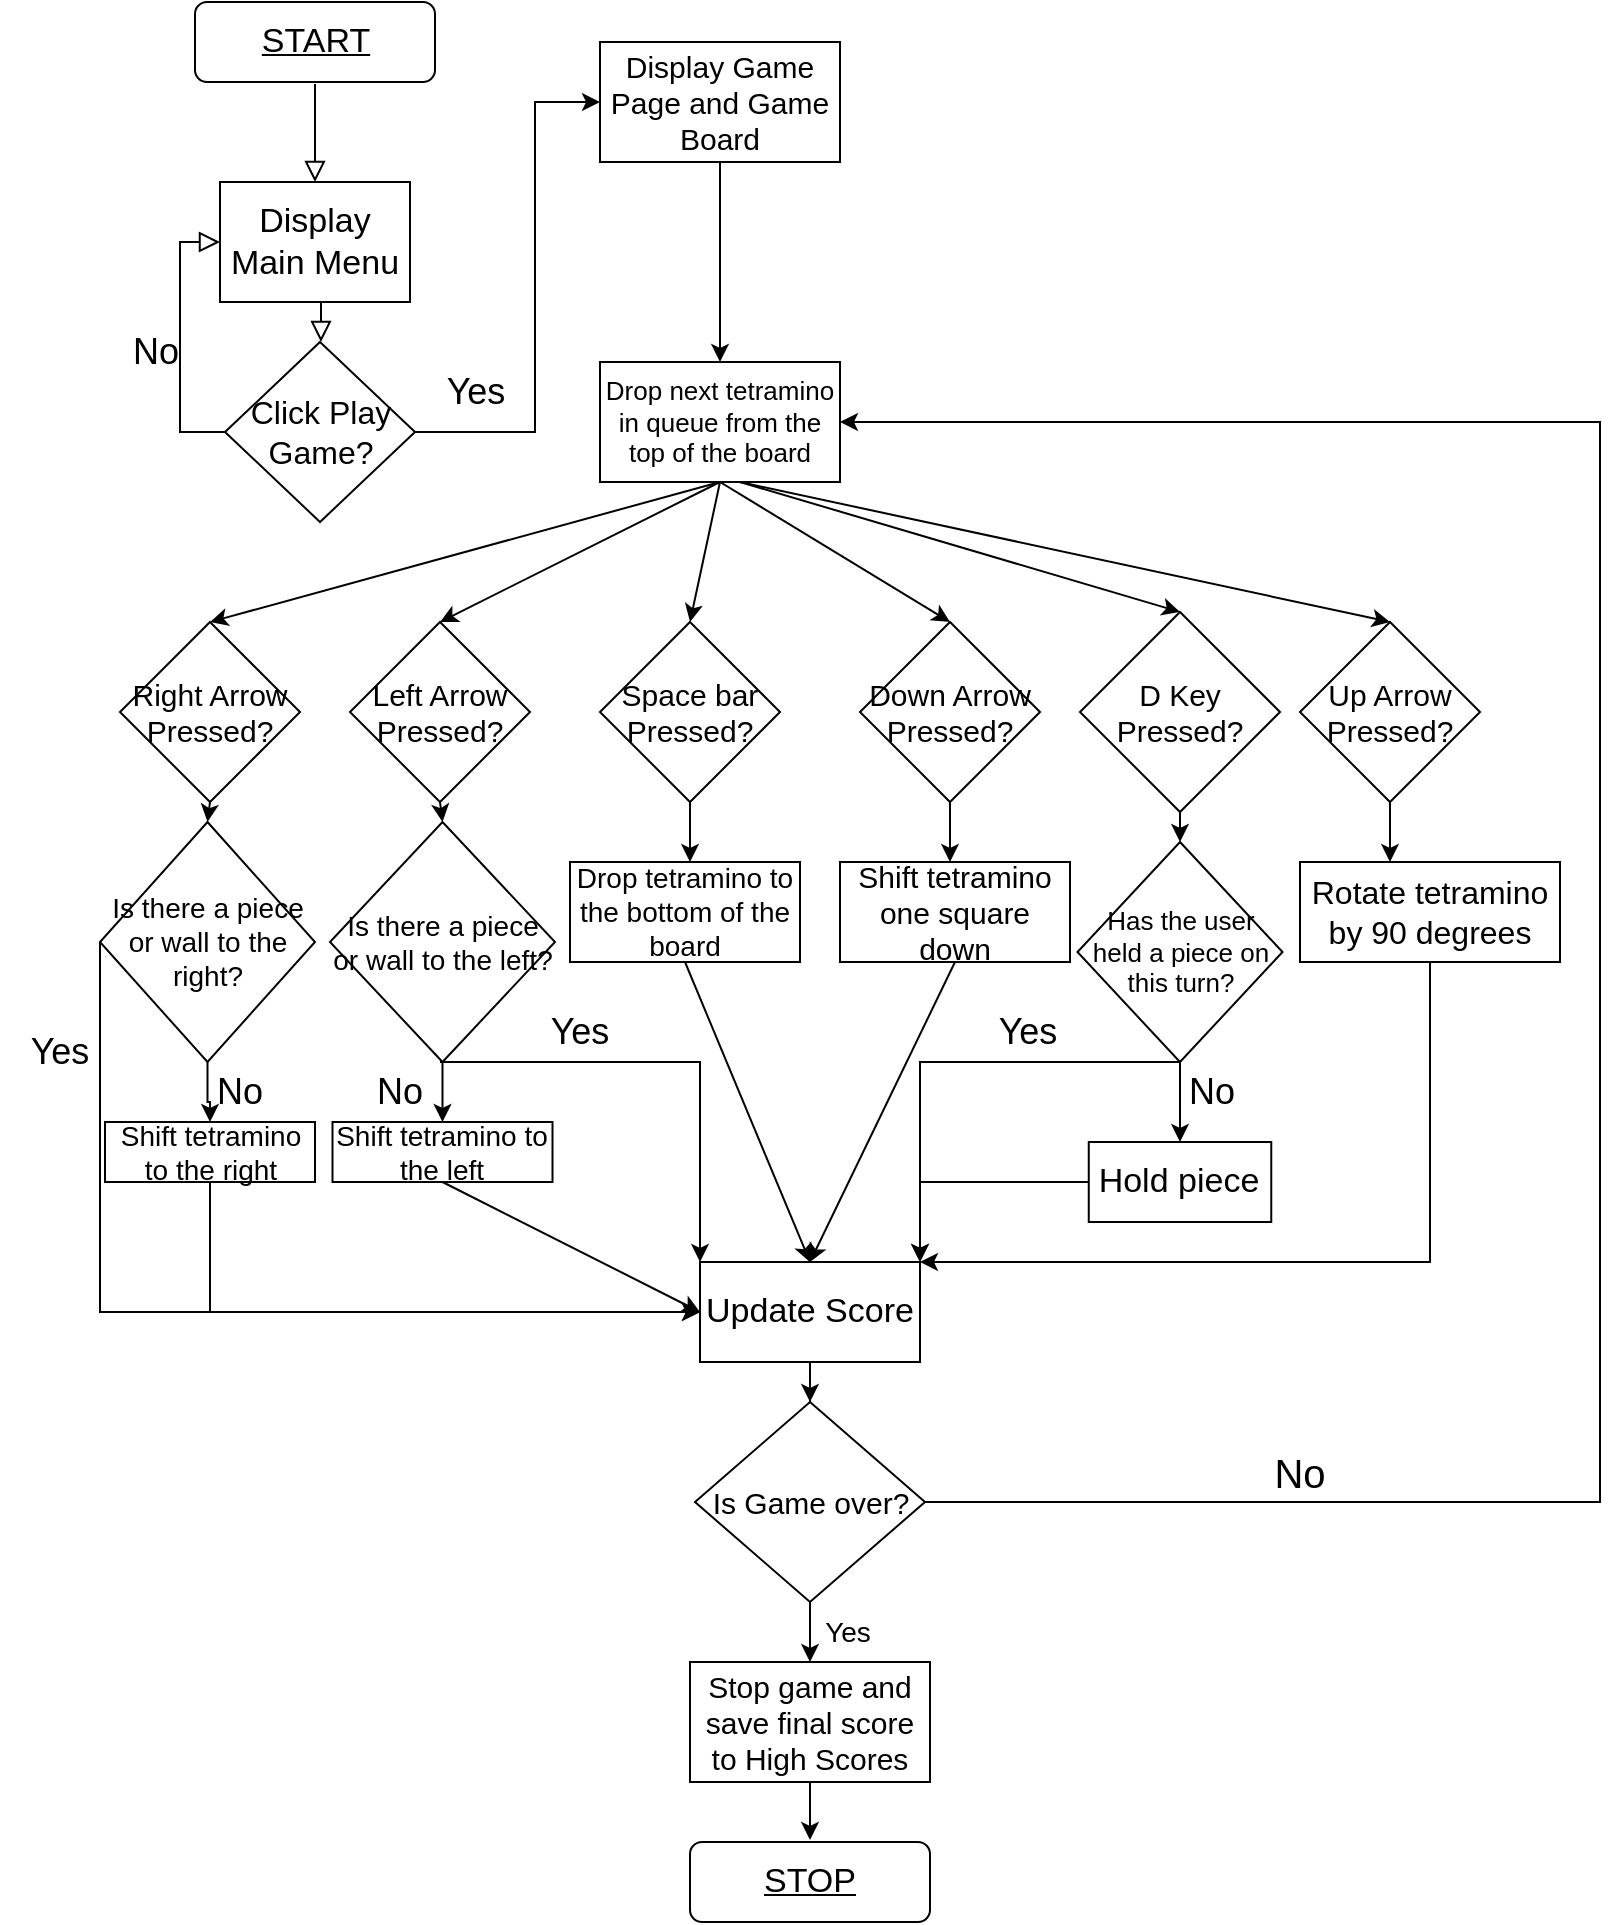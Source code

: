 <mxfile version="17.4.0" type="github">
  <diagram id="C5RBs43oDa-KdzZeNtuy" name="Page-1">
    <mxGraphModel dx="2529" dy="945" grid="1" gridSize="10" guides="1" tooltips="1" connect="1" arrows="1" fold="1" page="1" pageScale="1" pageWidth="827" pageHeight="1169" math="0" shadow="0">
      <root>
        <mxCell id="WIyWlLk6GJQsqaUBKTNV-0" />
        <mxCell id="WIyWlLk6GJQsqaUBKTNV-1" parent="WIyWlLk6GJQsqaUBKTNV-0" />
        <mxCell id="WIyWlLk6GJQsqaUBKTNV-2" value="" style="rounded=0;html=1;jettySize=auto;orthogonalLoop=1;fontSize=11;endArrow=block;endFill=0;endSize=8;strokeWidth=1;shadow=0;labelBackgroundColor=none;edgeStyle=orthogonalEdgeStyle;" parent="WIyWlLk6GJQsqaUBKTNV-1" source="WIyWlLk6GJQsqaUBKTNV-3" edge="1">
          <mxGeometry relative="1" as="geometry">
            <mxPoint x="147.5" y="170" as="targetPoint" />
          </mxGeometry>
        </mxCell>
        <mxCell id="WIyWlLk6GJQsqaUBKTNV-3" value="START" style="rounded=1;whiteSpace=wrap;html=1;fontSize=17;glass=0;strokeWidth=1;shadow=0;perimeterSpacing=1;labelBackgroundColor=none;fontStyle=4" parent="WIyWlLk6GJQsqaUBKTNV-1" vertex="1">
          <mxGeometry x="87.5" y="80" width="120" height="40" as="geometry" />
        </mxCell>
        <mxCell id="WIyWlLk6GJQsqaUBKTNV-7" value="Display Main Menu" style="rounded=0;whiteSpace=wrap;html=1;fontSize=17;glass=0;strokeWidth=1;shadow=0;" parent="WIyWlLk6GJQsqaUBKTNV-1" vertex="1">
          <mxGeometry x="100" y="170" width="95" height="60" as="geometry" />
        </mxCell>
        <mxCell id="W9i5GesQ2tfGDDkS3lG0-0" value="&lt;font style=&quot;font-size: 16px;&quot;&gt;Click Play Game?&lt;/font&gt;" style="rhombus;whiteSpace=wrap;html=1;rounded=0;labelBackgroundColor=none;fontSize=16;" parent="WIyWlLk6GJQsqaUBKTNV-1" vertex="1">
          <mxGeometry x="102.5" y="250" width="95" height="90" as="geometry" />
        </mxCell>
        <mxCell id="W9i5GesQ2tfGDDkS3lG0-1" value="" style="rounded=0;html=1;jettySize=auto;orthogonalLoop=1;fontSize=11;endArrow=block;endFill=0;endSize=8;strokeWidth=1;shadow=0;labelBackgroundColor=none;edgeStyle=orthogonalEdgeStyle;entryX=0.5;entryY=0;entryDx=0;entryDy=0;" parent="WIyWlLk6GJQsqaUBKTNV-1" target="W9i5GesQ2tfGDDkS3lG0-0" edge="1">
          <mxGeometry relative="1" as="geometry">
            <mxPoint x="147.5" y="230" as="sourcePoint" />
            <mxPoint x="157.5" y="180" as="targetPoint" />
            <Array as="points">
              <mxPoint x="150.5" y="230" />
              <mxPoint x="150.5" y="250" />
              <mxPoint x="150.5" y="250" />
            </Array>
          </mxGeometry>
        </mxCell>
        <mxCell id="W9i5GesQ2tfGDDkS3lG0-2" value="" style="rounded=0;html=1;jettySize=auto;orthogonalLoop=1;fontSize=11;endArrow=block;endFill=0;endSize=8;strokeWidth=1;shadow=0;labelBackgroundColor=none;edgeStyle=orthogonalEdgeStyle;entryX=0;entryY=0.5;entryDx=0;entryDy=0;exitX=0;exitY=0.5;exitDx=0;exitDy=0;" parent="WIyWlLk6GJQsqaUBKTNV-1" source="W9i5GesQ2tfGDDkS3lG0-0" target="WIyWlLk6GJQsqaUBKTNV-7" edge="1">
          <mxGeometry relative="1" as="geometry">
            <mxPoint x="167.5" y="141" as="sourcePoint" />
            <mxPoint x="167.5" y="190" as="targetPoint" />
          </mxGeometry>
        </mxCell>
        <mxCell id="W9i5GesQ2tfGDDkS3lG0-4" value="No" style="text;html=1;strokeColor=none;fillColor=none;align=center;verticalAlign=middle;whiteSpace=wrap;rounded=0;labelBackgroundColor=none;fontSize=18;" parent="WIyWlLk6GJQsqaUBKTNV-1" vertex="1">
          <mxGeometry x="37.5" y="240" width="60" height="30" as="geometry" />
        </mxCell>
        <mxCell id="qoW1I6F26mte4N36F8aH-4" value="Drop next tetramino in queue from the top of the board" style="rounded=0;whiteSpace=wrap;html=1;labelBackgroundColor=none;fontSize=13;" parent="WIyWlLk6GJQsqaUBKTNV-1" vertex="1">
          <mxGeometry x="290" y="260" width="120" height="60" as="geometry" />
        </mxCell>
        <mxCell id="g5UicYCo-fZH8GxGPrzt-4" value="" style="endArrow=classic;html=1;rounded=0;exitX=0.5;exitY=1;exitDx=0;exitDy=0;entryX=0.5;entryY=0;entryDx=0;entryDy=0;" edge="1" parent="WIyWlLk6GJQsqaUBKTNV-1" source="qoW1I6F26mte4N36F8aH-4" target="g5UicYCo-fZH8GxGPrzt-11">
          <mxGeometry width="50" height="50" relative="1" as="geometry">
            <mxPoint x="390" y="370" as="sourcePoint" />
            <mxPoint x="115" y="370" as="targetPoint" />
          </mxGeometry>
        </mxCell>
        <mxCell id="g5UicYCo-fZH8GxGPrzt-5" value="" style="endArrow=classic;html=1;rounded=0;exitX=0.5;exitY=1;exitDx=0;exitDy=0;entryX=0.5;entryY=0;entryDx=0;entryDy=0;" edge="1" parent="WIyWlLk6GJQsqaUBKTNV-1" source="qoW1I6F26mte4N36F8aH-4" target="g5UicYCo-fZH8GxGPrzt-12">
          <mxGeometry width="50" height="50" relative="1" as="geometry">
            <mxPoint x="370" y="330" as="sourcePoint" />
            <mxPoint x="230" y="370" as="targetPoint" />
          </mxGeometry>
        </mxCell>
        <mxCell id="g5UicYCo-fZH8GxGPrzt-6" value="" style="endArrow=classic;html=1;rounded=0;exitX=0.5;exitY=1;exitDx=0;exitDy=0;entryX=0.5;entryY=0;entryDx=0;entryDy=0;" edge="1" parent="WIyWlLk6GJQsqaUBKTNV-1" source="qoW1I6F26mte4N36F8aH-4" target="g5UicYCo-fZH8GxGPrzt-13">
          <mxGeometry width="50" height="50" relative="1" as="geometry">
            <mxPoint x="370" y="330" as="sourcePoint" />
            <mxPoint x="330" y="390" as="targetPoint" />
          </mxGeometry>
        </mxCell>
        <mxCell id="g5UicYCo-fZH8GxGPrzt-7" value="" style="endArrow=classic;html=1;rounded=0;exitX=0.5;exitY=1;exitDx=0;exitDy=0;entryX=0.5;entryY=0;entryDx=0;entryDy=0;" edge="1" parent="WIyWlLk6GJQsqaUBKTNV-1" source="qoW1I6F26mte4N36F8aH-4" target="g5UicYCo-fZH8GxGPrzt-14">
          <mxGeometry width="50" height="50" relative="1" as="geometry">
            <mxPoint x="370" y="330" as="sourcePoint" />
            <mxPoint x="440" y="390" as="targetPoint" />
          </mxGeometry>
        </mxCell>
        <mxCell id="g5UicYCo-fZH8GxGPrzt-8" value="" style="endArrow=classic;html=1;rounded=0;entryX=0.5;entryY=0;entryDx=0;entryDy=0;" edge="1" parent="WIyWlLk6GJQsqaUBKTNV-1" target="g5UicYCo-fZH8GxGPrzt-16">
          <mxGeometry width="50" height="50" relative="1" as="geometry">
            <mxPoint x="360" y="320" as="sourcePoint" />
            <mxPoint x="680" y="360" as="targetPoint" />
          </mxGeometry>
        </mxCell>
        <mxCell id="g5UicYCo-fZH8GxGPrzt-9" value="" style="endArrow=classic;html=1;rounded=0;entryX=0.5;entryY=0;entryDx=0;entryDy=0;" edge="1" parent="WIyWlLk6GJQsqaUBKTNV-1" target="g5UicYCo-fZH8GxGPrzt-15">
          <mxGeometry width="50" height="50" relative="1" as="geometry">
            <mxPoint x="360" y="320" as="sourcePoint" />
            <mxPoint x="550" y="380" as="targetPoint" />
          </mxGeometry>
        </mxCell>
        <mxCell id="g5UicYCo-fZH8GxGPrzt-11" value="Right Arrow Pressed?" style="rhombus;whiteSpace=wrap;html=1;fontSize=15;" vertex="1" parent="WIyWlLk6GJQsqaUBKTNV-1">
          <mxGeometry x="50" y="390" width="90" height="90" as="geometry" />
        </mxCell>
        <mxCell id="g5UicYCo-fZH8GxGPrzt-12" value="Left Arrow Pressed?" style="rhombus;whiteSpace=wrap;html=1;fontSize=15;" vertex="1" parent="WIyWlLk6GJQsqaUBKTNV-1">
          <mxGeometry x="165" y="390" width="90" height="90" as="geometry" />
        </mxCell>
        <mxCell id="g5UicYCo-fZH8GxGPrzt-13" value="Space bar Pressed?" style="rhombus;whiteSpace=wrap;html=1;fontSize=15;" vertex="1" parent="WIyWlLk6GJQsqaUBKTNV-1">
          <mxGeometry x="290" y="390" width="90" height="90" as="geometry" />
        </mxCell>
        <mxCell id="g5UicYCo-fZH8GxGPrzt-14" value="Down Arrow Pressed?" style="rhombus;whiteSpace=wrap;html=1;fontSize=15;" vertex="1" parent="WIyWlLk6GJQsqaUBKTNV-1">
          <mxGeometry x="420" y="390" width="90" height="90" as="geometry" />
        </mxCell>
        <mxCell id="g5UicYCo-fZH8GxGPrzt-15" value="D Key Pressed?" style="rhombus;whiteSpace=wrap;html=1;fontSize=15;" vertex="1" parent="WIyWlLk6GJQsqaUBKTNV-1">
          <mxGeometry x="530" y="385" width="100" height="100" as="geometry" />
        </mxCell>
        <mxCell id="g5UicYCo-fZH8GxGPrzt-16" value="Up Arrow Pressed?" style="rhombus;whiteSpace=wrap;html=1;fontSize=15;" vertex="1" parent="WIyWlLk6GJQsqaUBKTNV-1">
          <mxGeometry x="640" y="390" width="90" height="90" as="geometry" />
        </mxCell>
        <mxCell id="g5UicYCo-fZH8GxGPrzt-19" value="" style="endArrow=classic;html=1;rounded=0;exitX=0.5;exitY=1;exitDx=0;exitDy=0;entryX=0.5;entryY=0;entryDx=0;entryDy=0;" edge="1" parent="WIyWlLk6GJQsqaUBKTNV-1" source="g5UicYCo-fZH8GxGPrzt-11" target="g5UicYCo-fZH8GxGPrzt-29">
          <mxGeometry width="50" height="50" relative="1" as="geometry">
            <mxPoint x="390" y="610" as="sourcePoint" />
            <mxPoint x="115" y="510" as="targetPoint" />
          </mxGeometry>
        </mxCell>
        <mxCell id="g5UicYCo-fZH8GxGPrzt-21" value="" style="endArrow=classic;html=1;rounded=0;exitX=0.5;exitY=1;exitDx=0;exitDy=0;entryX=0.5;entryY=0;entryDx=0;entryDy=0;" edge="1" parent="WIyWlLk6GJQsqaUBKTNV-1" source="g5UicYCo-fZH8GxGPrzt-12" target="g5UicYCo-fZH8GxGPrzt-30">
          <mxGeometry width="50" height="50" relative="1" as="geometry">
            <mxPoint x="125" y="490" as="sourcePoint" />
            <mxPoint x="218" y="510" as="targetPoint" />
          </mxGeometry>
        </mxCell>
        <mxCell id="g5UicYCo-fZH8GxGPrzt-22" value="" style="endArrow=classic;html=1;rounded=0;exitX=0.5;exitY=1;exitDx=0;exitDy=0;" edge="1" parent="WIyWlLk6GJQsqaUBKTNV-1" source="g5UicYCo-fZH8GxGPrzt-13">
          <mxGeometry width="50" height="50" relative="1" as="geometry">
            <mxPoint x="135" y="500" as="sourcePoint" />
            <mxPoint x="335" y="510" as="targetPoint" />
          </mxGeometry>
        </mxCell>
        <mxCell id="g5UicYCo-fZH8GxGPrzt-23" value="" style="endArrow=classic;html=1;rounded=0;exitX=0.5;exitY=1;exitDx=0;exitDy=0;" edge="1" parent="WIyWlLk6GJQsqaUBKTNV-1" source="g5UicYCo-fZH8GxGPrzt-14">
          <mxGeometry width="50" height="50" relative="1" as="geometry">
            <mxPoint x="145" y="510" as="sourcePoint" />
            <mxPoint x="465" y="510" as="targetPoint" />
          </mxGeometry>
        </mxCell>
        <mxCell id="g5UicYCo-fZH8GxGPrzt-24" value="" style="endArrow=classic;html=1;rounded=0;exitX=0.5;exitY=1;exitDx=0;exitDy=0;entryX=0.5;entryY=0;entryDx=0;entryDy=0;" edge="1" parent="WIyWlLk6GJQsqaUBKTNV-1" source="g5UicYCo-fZH8GxGPrzt-15" target="g5UicYCo-fZH8GxGPrzt-31">
          <mxGeometry width="50" height="50" relative="1" as="geometry">
            <mxPoint x="155" y="520" as="sourcePoint" />
            <mxPoint x="580" y="520" as="targetPoint" />
          </mxGeometry>
        </mxCell>
        <mxCell id="g5UicYCo-fZH8GxGPrzt-25" value="" style="endArrow=classic;html=1;rounded=0;exitX=0.5;exitY=1;exitDx=0;exitDy=0;" edge="1" parent="WIyWlLk6GJQsqaUBKTNV-1" source="g5UicYCo-fZH8GxGPrzt-16">
          <mxGeometry width="50" height="50" relative="1" as="geometry">
            <mxPoint x="165" y="530" as="sourcePoint" />
            <mxPoint x="685" y="510" as="targetPoint" />
          </mxGeometry>
        </mxCell>
        <mxCell id="g5UicYCo-fZH8GxGPrzt-26" value="Drop tetramino to the bottom of the board" style="rounded=0;whiteSpace=wrap;html=1;fontSize=14;" vertex="1" parent="WIyWlLk6GJQsqaUBKTNV-1">
          <mxGeometry x="275" y="510" width="115" height="50" as="geometry" />
        </mxCell>
        <mxCell id="g5UicYCo-fZH8GxGPrzt-27" value="Shift tetramino one square down" style="rounded=0;whiteSpace=wrap;html=1;fontSize=15;" vertex="1" parent="WIyWlLk6GJQsqaUBKTNV-1">
          <mxGeometry x="410" y="510" width="115" height="50" as="geometry" />
        </mxCell>
        <mxCell id="g5UicYCo-fZH8GxGPrzt-28" value="Rotate tetramino by 90 degrees" style="rounded=0;whiteSpace=wrap;html=1;fontSize=16;" vertex="1" parent="WIyWlLk6GJQsqaUBKTNV-1">
          <mxGeometry x="640" y="510" width="130" height="50" as="geometry" />
        </mxCell>
        <mxCell id="g5UicYCo-fZH8GxGPrzt-43" value="" style="edgeStyle=orthogonalEdgeStyle;rounded=0;orthogonalLoop=1;jettySize=auto;html=1;fontSize=12;" edge="1" parent="WIyWlLk6GJQsqaUBKTNV-1" source="g5UicYCo-fZH8GxGPrzt-29" target="g5UicYCo-fZH8GxGPrzt-42">
          <mxGeometry relative="1" as="geometry" />
        </mxCell>
        <mxCell id="g5UicYCo-fZH8GxGPrzt-29" value="Is there a piece or wall to the right?" style="rhombus;whiteSpace=wrap;html=1;fontSize=14;" vertex="1" parent="WIyWlLk6GJQsqaUBKTNV-1">
          <mxGeometry x="40" y="490" width="107.5" height="120" as="geometry" />
        </mxCell>
        <mxCell id="g5UicYCo-fZH8GxGPrzt-30" value="Is there a piece or wall to the left?" style="rhombus;whiteSpace=wrap;html=1;fontSize=14;" vertex="1" parent="WIyWlLk6GJQsqaUBKTNV-1">
          <mxGeometry x="155" y="490" width="112.5" height="120" as="geometry" />
        </mxCell>
        <mxCell id="g5UicYCo-fZH8GxGPrzt-31" value="&lt;font style=&quot;font-size: 13px;&quot;&gt;Has the user held a piece on this turn?&lt;/font&gt;" style="rhombus;whiteSpace=wrap;html=1;fontSize=13;" vertex="1" parent="WIyWlLk6GJQsqaUBKTNV-1">
          <mxGeometry x="528.75" y="500" width="102.5" height="110" as="geometry" />
        </mxCell>
        <mxCell id="g5UicYCo-fZH8GxGPrzt-35" value="" style="edgeStyle=orthogonalEdgeStyle;rounded=0;orthogonalLoop=1;jettySize=auto;html=1;fontSize=12;" edge="1" parent="WIyWlLk6GJQsqaUBKTNV-1" source="g5UicYCo-fZH8GxGPrzt-33" target="g5UicYCo-fZH8GxGPrzt-34">
          <mxGeometry relative="1" as="geometry" />
        </mxCell>
        <mxCell id="g5UicYCo-fZH8GxGPrzt-33" value="&lt;font style=&quot;font-size: 17px;&quot;&gt;Update Score&lt;/font&gt;" style="rounded=0;whiteSpace=wrap;html=1;fontSize=17;" vertex="1" parent="WIyWlLk6GJQsqaUBKTNV-1">
          <mxGeometry x="340" y="710" width="110" height="50" as="geometry" />
        </mxCell>
        <mxCell id="g5UicYCo-fZH8GxGPrzt-34" value="&lt;font style=&quot;font-size: 15px;&quot;&gt;Is Game over?&lt;/font&gt;" style="rhombus;whiteSpace=wrap;html=1;fontSize=15;rounded=0;" vertex="1" parent="WIyWlLk6GJQsqaUBKTNV-1">
          <mxGeometry x="337.5" y="780" width="115" height="100" as="geometry" />
        </mxCell>
        <mxCell id="g5UicYCo-fZH8GxGPrzt-36" value="" style="endArrow=classic;html=1;rounded=0;fontSize=12;exitX=0.5;exitY=1;exitDx=0;exitDy=0;entryX=0.5;entryY=0;entryDx=0;entryDy=0;" edge="1" parent="WIyWlLk6GJQsqaUBKTNV-1" source="g5UicYCo-fZH8GxGPrzt-26" target="g5UicYCo-fZH8GxGPrzt-33">
          <mxGeometry width="50" height="50" relative="1" as="geometry">
            <mxPoint x="390" y="480" as="sourcePoint" />
            <mxPoint x="440" y="430" as="targetPoint" />
          </mxGeometry>
        </mxCell>
        <mxCell id="g5UicYCo-fZH8GxGPrzt-37" value="" style="endArrow=classic;html=1;rounded=0;fontSize=12;exitX=0.5;exitY=1;exitDx=0;exitDy=0;entryX=0.5;entryY=0;entryDx=0;entryDy=0;" edge="1" parent="WIyWlLk6GJQsqaUBKTNV-1" source="g5UicYCo-fZH8GxGPrzt-27" target="g5UicYCo-fZH8GxGPrzt-33">
          <mxGeometry width="50" height="50" relative="1" as="geometry">
            <mxPoint x="342.5" y="570" as="sourcePoint" />
            <mxPoint x="405" y="720" as="targetPoint" />
          </mxGeometry>
        </mxCell>
        <mxCell id="g5UicYCo-fZH8GxGPrzt-38" value="" style="endArrow=classic;html=1;rounded=0;fontSize=12;exitX=0.5;exitY=1;exitDx=0;exitDy=0;entryX=1;entryY=0;entryDx=0;entryDy=0;" edge="1" parent="WIyWlLk6GJQsqaUBKTNV-1" source="g5UicYCo-fZH8GxGPrzt-28" target="g5UicYCo-fZH8GxGPrzt-33">
          <mxGeometry width="50" height="50" relative="1" as="geometry">
            <mxPoint x="390" y="480" as="sourcePoint" />
            <mxPoint x="440" y="430" as="targetPoint" />
            <Array as="points">
              <mxPoint x="705" y="710" />
              <mxPoint x="560" y="710" />
            </Array>
          </mxGeometry>
        </mxCell>
        <mxCell id="g5UicYCo-fZH8GxGPrzt-39" value="" style="endArrow=classic;html=1;rounded=0;fontSize=12;exitX=0;exitY=0.5;exitDx=0;exitDy=0;entryX=0;entryY=0.5;entryDx=0;entryDy=0;" edge="1" parent="WIyWlLk6GJQsqaUBKTNV-1" source="g5UicYCo-fZH8GxGPrzt-29" target="g5UicYCo-fZH8GxGPrzt-33">
          <mxGeometry width="50" height="50" relative="1" as="geometry">
            <mxPoint x="390" y="540" as="sourcePoint" />
            <mxPoint x="440" y="490" as="targetPoint" />
            <Array as="points">
              <mxPoint x="40" y="735" />
            </Array>
          </mxGeometry>
        </mxCell>
        <mxCell id="g5UicYCo-fZH8GxGPrzt-41" value="Yes" style="text;html=1;strokeColor=none;fillColor=none;align=center;verticalAlign=middle;whiteSpace=wrap;rounded=0;fontSize=18;" vertex="1" parent="WIyWlLk6GJQsqaUBKTNV-1">
          <mxGeometry x="-10" y="590" width="60" height="30" as="geometry" />
        </mxCell>
        <mxCell id="g5UicYCo-fZH8GxGPrzt-42" value="Shift tetramino to the right" style="whiteSpace=wrap;html=1;fontSize=14;" vertex="1" parent="WIyWlLk6GJQsqaUBKTNV-1">
          <mxGeometry x="42.5" y="640" width="105" height="30" as="geometry" />
        </mxCell>
        <mxCell id="g5UicYCo-fZH8GxGPrzt-44" value="No" style="text;html=1;strokeColor=none;fillColor=none;align=center;verticalAlign=middle;whiteSpace=wrap;rounded=0;fontSize=18;" vertex="1" parent="WIyWlLk6GJQsqaUBKTNV-1">
          <mxGeometry x="80" y="610" width="60" height="30" as="geometry" />
        </mxCell>
        <mxCell id="g5UicYCo-fZH8GxGPrzt-45" value="" style="endArrow=classic;html=1;rounded=0;fontSize=12;exitX=0.5;exitY=1;exitDx=0;exitDy=0;entryX=0;entryY=0.5;entryDx=0;entryDy=0;" edge="1" parent="WIyWlLk6GJQsqaUBKTNV-1" source="g5UicYCo-fZH8GxGPrzt-42" target="g5UicYCo-fZH8GxGPrzt-33">
          <mxGeometry width="50" height="50" relative="1" as="geometry">
            <mxPoint x="390" y="530" as="sourcePoint" />
            <mxPoint x="440" y="480" as="targetPoint" />
            <Array as="points">
              <mxPoint x="95" y="735" />
            </Array>
          </mxGeometry>
        </mxCell>
        <mxCell id="g5UicYCo-fZH8GxGPrzt-47" value="" style="endArrow=classic;html=1;rounded=0;fontSize=12;exitX=0.5;exitY=1;exitDx=0;exitDy=0;" edge="1" parent="WIyWlLk6GJQsqaUBKTNV-1" source="g5UicYCo-fZH8GxGPrzt-30">
          <mxGeometry width="50" height="50" relative="1" as="geometry">
            <mxPoint x="390" y="520" as="sourcePoint" />
            <mxPoint x="211.25" y="610" as="targetPoint" />
          </mxGeometry>
        </mxCell>
        <mxCell id="g5UicYCo-fZH8GxGPrzt-49" value="Shift tetramino to the left" style="rounded=0;whiteSpace=wrap;html=1;fontSize=14;" vertex="1" parent="WIyWlLk6GJQsqaUBKTNV-1">
          <mxGeometry x="156.25" y="640" width="110" height="30" as="geometry" />
        </mxCell>
        <mxCell id="g5UicYCo-fZH8GxGPrzt-50" value="" style="endArrow=classic;html=1;rounded=0;fontSize=12;exitX=0.5;exitY=1;exitDx=0;exitDy=0;entryX=0.5;entryY=0;entryDx=0;entryDy=0;" edge="1" parent="WIyWlLk6GJQsqaUBKTNV-1" source="g5UicYCo-fZH8GxGPrzt-30" target="g5UicYCo-fZH8GxGPrzt-49">
          <mxGeometry width="50" height="50" relative="1" as="geometry">
            <mxPoint x="390" y="550" as="sourcePoint" />
            <mxPoint x="440" y="500" as="targetPoint" />
          </mxGeometry>
        </mxCell>
        <mxCell id="g5UicYCo-fZH8GxGPrzt-51" value="No" style="text;html=1;strokeColor=none;fillColor=none;align=center;verticalAlign=middle;whiteSpace=wrap;rounded=0;fontSize=18;" vertex="1" parent="WIyWlLk6GJQsqaUBKTNV-1">
          <mxGeometry x="160" y="610" width="60" height="30" as="geometry" />
        </mxCell>
        <mxCell id="g5UicYCo-fZH8GxGPrzt-52" value="" style="endArrow=classic;html=1;rounded=0;fontSize=12;exitX=0.5;exitY=1;exitDx=0;exitDy=0;entryX=0;entryY=0.5;entryDx=0;entryDy=0;" edge="1" parent="WIyWlLk6GJQsqaUBKTNV-1" source="g5UicYCo-fZH8GxGPrzt-49" target="g5UicYCo-fZH8GxGPrzt-33">
          <mxGeometry width="50" height="50" relative="1" as="geometry">
            <mxPoint x="390" y="550" as="sourcePoint" />
            <mxPoint x="440" y="500" as="targetPoint" />
          </mxGeometry>
        </mxCell>
        <mxCell id="g5UicYCo-fZH8GxGPrzt-53" value="" style="endArrow=classic;html=1;rounded=0;fontSize=12;entryX=0;entryY=0;entryDx=0;entryDy=0;" edge="1" parent="WIyWlLk6GJQsqaUBKTNV-1" target="g5UicYCo-fZH8GxGPrzt-33">
          <mxGeometry width="50" height="50" relative="1" as="geometry">
            <mxPoint x="210" y="610" as="sourcePoint" />
            <mxPoint x="440" y="460" as="targetPoint" />
            <Array as="points">
              <mxPoint x="340" y="610" />
            </Array>
          </mxGeometry>
        </mxCell>
        <mxCell id="g5UicYCo-fZH8GxGPrzt-54" value="Yes" style="text;html=1;strokeColor=none;fillColor=none;align=center;verticalAlign=middle;whiteSpace=wrap;rounded=0;fontSize=18;" vertex="1" parent="WIyWlLk6GJQsqaUBKTNV-1">
          <mxGeometry x="250" y="580" width="60" height="30" as="geometry" />
        </mxCell>
        <mxCell id="g5UicYCo-fZH8GxGPrzt-55" value="Hold piece" style="rounded=0;whiteSpace=wrap;html=1;fontSize=17;" vertex="1" parent="WIyWlLk6GJQsqaUBKTNV-1">
          <mxGeometry x="534.38" y="650" width="91.25" height="40" as="geometry" />
        </mxCell>
        <mxCell id="g5UicYCo-fZH8GxGPrzt-56" value="" style="endArrow=classic;html=1;rounded=0;fontSize=12;exitX=0.5;exitY=1;exitDx=0;exitDy=0;entryX=0.5;entryY=0;entryDx=0;entryDy=0;" edge="1" parent="WIyWlLk6GJQsqaUBKTNV-1" source="g5UicYCo-fZH8GxGPrzt-31" target="g5UicYCo-fZH8GxGPrzt-55">
          <mxGeometry width="50" height="50" relative="1" as="geometry">
            <mxPoint x="390" y="620" as="sourcePoint" />
            <mxPoint x="440" y="570" as="targetPoint" />
          </mxGeometry>
        </mxCell>
        <mxCell id="g5UicYCo-fZH8GxGPrzt-57" value="" style="endArrow=classic;html=1;rounded=0;fontSize=12;exitX=0.5;exitY=1;exitDx=0;exitDy=0;entryX=1;entryY=0;entryDx=0;entryDy=0;" edge="1" parent="WIyWlLk6GJQsqaUBKTNV-1" source="g5UicYCo-fZH8GxGPrzt-31" target="g5UicYCo-fZH8GxGPrzt-33">
          <mxGeometry width="50" height="50" relative="1" as="geometry">
            <mxPoint x="390" y="620" as="sourcePoint" />
            <mxPoint x="440" y="570" as="targetPoint" />
            <Array as="points">
              <mxPoint x="450" y="610" />
            </Array>
          </mxGeometry>
        </mxCell>
        <mxCell id="g5UicYCo-fZH8GxGPrzt-58" value="Yes" style="text;html=1;strokeColor=none;fillColor=none;align=center;verticalAlign=middle;whiteSpace=wrap;rounded=0;fontSize=18;" vertex="1" parent="WIyWlLk6GJQsqaUBKTNV-1">
          <mxGeometry x="474.38" y="580" width="60" height="30" as="geometry" />
        </mxCell>
        <mxCell id="g5UicYCo-fZH8GxGPrzt-59" value="No" style="text;html=1;strokeColor=none;fillColor=none;align=center;verticalAlign=middle;whiteSpace=wrap;rounded=0;fontSize=18;" vertex="1" parent="WIyWlLk6GJQsqaUBKTNV-1">
          <mxGeometry x="565.63" y="610" width="60" height="30" as="geometry" />
        </mxCell>
        <mxCell id="g5UicYCo-fZH8GxGPrzt-60" value="" style="endArrow=classic;html=1;rounded=0;fontSize=12;exitX=0;exitY=0.5;exitDx=0;exitDy=0;" edge="1" parent="WIyWlLk6GJQsqaUBKTNV-1" source="g5UicYCo-fZH8GxGPrzt-55">
          <mxGeometry width="50" height="50" relative="1" as="geometry">
            <mxPoint x="390" y="620" as="sourcePoint" />
            <mxPoint x="450" y="710" as="targetPoint" />
            <Array as="points">
              <mxPoint x="450" y="670" />
            </Array>
          </mxGeometry>
        </mxCell>
        <mxCell id="g5UicYCo-fZH8GxGPrzt-61" value="" style="endArrow=classic;html=1;rounded=0;fontSize=12;exitX=1;exitY=0.5;exitDx=0;exitDy=0;entryX=1;entryY=0.5;entryDx=0;entryDy=0;" edge="1" parent="WIyWlLk6GJQsqaUBKTNV-1" source="g5UicYCo-fZH8GxGPrzt-34" target="qoW1I6F26mte4N36F8aH-4">
          <mxGeometry width="50" height="50" relative="1" as="geometry">
            <mxPoint x="390" y="840" as="sourcePoint" />
            <mxPoint x="440" y="790" as="targetPoint" />
            <Array as="points">
              <mxPoint x="790" y="830" />
              <mxPoint x="790" y="530" />
              <mxPoint x="790" y="290" />
            </Array>
          </mxGeometry>
        </mxCell>
        <mxCell id="g5UicYCo-fZH8GxGPrzt-62" value="No" style="text;html=1;strokeColor=none;fillColor=none;align=center;verticalAlign=middle;whiteSpace=wrap;rounded=0;fontSize=20;" vertex="1" parent="WIyWlLk6GJQsqaUBKTNV-1">
          <mxGeometry x="610" y="800" width="60" height="30" as="geometry" />
        </mxCell>
        <mxCell id="g5UicYCo-fZH8GxGPrzt-63" value="" style="endArrow=classic;html=1;rounded=0;fontSize=12;exitX=0.5;exitY=1;exitDx=0;exitDy=0;" edge="1" parent="WIyWlLk6GJQsqaUBKTNV-1" source="g5UicYCo-fZH8GxGPrzt-34" target="g5UicYCo-fZH8GxGPrzt-64">
          <mxGeometry width="50" height="50" relative="1" as="geometry">
            <mxPoint x="390" y="800" as="sourcePoint" />
            <mxPoint x="395" y="930" as="targetPoint" />
          </mxGeometry>
        </mxCell>
        <mxCell id="g5UicYCo-fZH8GxGPrzt-64" value="Stop game and save final score to High Scores" style="rounded=0;whiteSpace=wrap;html=1;fontSize=15;" vertex="1" parent="WIyWlLk6GJQsqaUBKTNV-1">
          <mxGeometry x="335" y="910" width="120" height="60" as="geometry" />
        </mxCell>
        <mxCell id="g5UicYCo-fZH8GxGPrzt-65" value="Yes" style="text;html=1;strokeColor=none;fillColor=none;align=center;verticalAlign=middle;whiteSpace=wrap;rounded=0;fontSize=14;" vertex="1" parent="WIyWlLk6GJQsqaUBKTNV-1">
          <mxGeometry x="384" y="880" width="60" height="30" as="geometry" />
        </mxCell>
        <mxCell id="g5UicYCo-fZH8GxGPrzt-66" value="" style="endArrow=classic;html=1;rounded=0;fontSize=14;exitX=1;exitY=0.5;exitDx=0;exitDy=0;entryX=0;entryY=0.5;entryDx=0;entryDy=0;" edge="1" parent="WIyWlLk6GJQsqaUBKTNV-1" source="W9i5GesQ2tfGDDkS3lG0-0" target="g5UicYCo-fZH8GxGPrzt-68">
          <mxGeometry width="50" height="50" relative="1" as="geometry">
            <mxPoint x="317.5" y="330" as="sourcePoint" />
            <mxPoint x="257.5" y="140" as="targetPoint" />
            <Array as="points">
              <mxPoint x="257.5" y="295" />
              <mxPoint x="257.5" y="130" />
            </Array>
          </mxGeometry>
        </mxCell>
        <mxCell id="g5UicYCo-fZH8GxGPrzt-68" value="&lt;font style=&quot;font-size: 15px;&quot;&gt;Display Game Page and Game Board&lt;/font&gt;" style="rounded=0;whiteSpace=wrap;html=1;fontSize=15;" vertex="1" parent="WIyWlLk6GJQsqaUBKTNV-1">
          <mxGeometry x="290" y="100" width="120" height="60" as="geometry" />
        </mxCell>
        <mxCell id="g5UicYCo-fZH8GxGPrzt-69" value="Yes" style="text;html=1;strokeColor=none;fillColor=none;align=center;verticalAlign=middle;whiteSpace=wrap;rounded=0;fontSize=18;" vertex="1" parent="WIyWlLk6GJQsqaUBKTNV-1">
          <mxGeometry x="197.5" y="260" width="60" height="30" as="geometry" />
        </mxCell>
        <mxCell id="g5UicYCo-fZH8GxGPrzt-70" value="" style="endArrow=classic;html=1;rounded=0;fontSize=12;exitX=0.5;exitY=1;exitDx=0;exitDy=0;entryX=0.5;entryY=0;entryDx=0;entryDy=0;" edge="1" parent="WIyWlLk6GJQsqaUBKTNV-1" source="g5UicYCo-fZH8GxGPrzt-68" target="qoW1I6F26mte4N36F8aH-4">
          <mxGeometry width="50" height="50" relative="1" as="geometry">
            <mxPoint x="390" y="360" as="sourcePoint" />
            <mxPoint x="440" y="310" as="targetPoint" />
          </mxGeometry>
        </mxCell>
        <mxCell id="g5UicYCo-fZH8GxGPrzt-71" value="STOP" style="rounded=1;whiteSpace=wrap;html=1;fontSize=17;glass=0;strokeWidth=1;shadow=0;perimeterSpacing=1;labelBackgroundColor=none;fontStyle=4" vertex="1" parent="WIyWlLk6GJQsqaUBKTNV-1">
          <mxGeometry x="335" y="1000" width="120" height="40" as="geometry" />
        </mxCell>
        <mxCell id="g5UicYCo-fZH8GxGPrzt-72" value="" style="endArrow=classic;html=1;rounded=0;fontSize=12;exitX=0.5;exitY=1;exitDx=0;exitDy=0;entryX=0.5;entryY=0;entryDx=0;entryDy=0;" edge="1" parent="WIyWlLk6GJQsqaUBKTNV-1" source="g5UicYCo-fZH8GxGPrzt-64" target="g5UicYCo-fZH8GxGPrzt-71">
          <mxGeometry width="50" height="50" relative="1" as="geometry">
            <mxPoint x="390" y="890" as="sourcePoint" />
            <mxPoint x="710" y="1040" as="targetPoint" />
            <Array as="points" />
          </mxGeometry>
        </mxCell>
      </root>
    </mxGraphModel>
  </diagram>
</mxfile>
